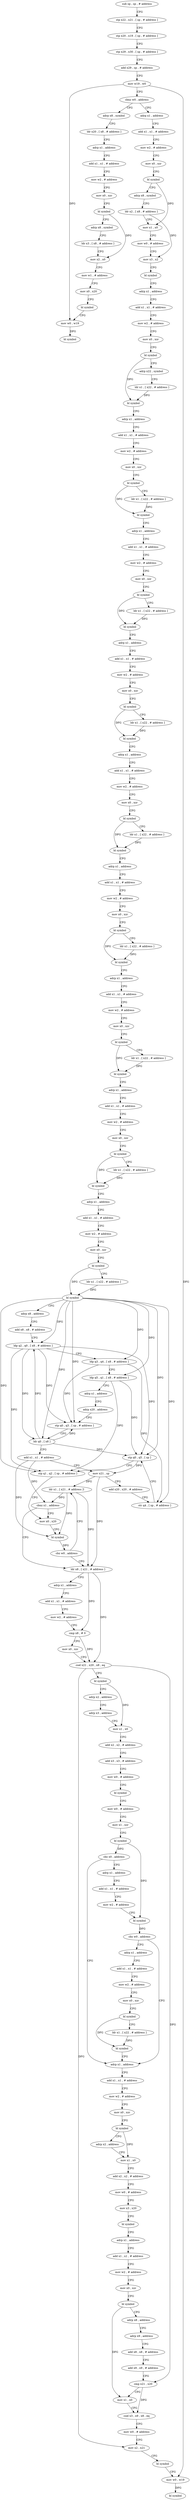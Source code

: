 digraph "func" {
"4201468" [label = "sub sp , sp , # address" ]
"4201472" [label = "stp x22 , x21 , [ sp , # address ]" ]
"4201476" [label = "stp x20 , x19 , [ sp , # address ]" ]
"4201480" [label = "stp x29 , x30 , [ sp , # address ]" ]
"4201484" [label = "add x29 , sp , # address" ]
"4201488" [label = "mov w19 , w0" ]
"4201492" [label = "cbnz w0 , address" ]
"4202112" [label = "adrp x8 , symbol" ]
"4201496" [label = "adrp x1 , address" ]
"4202116" [label = "ldr x20 , [ x8 , # address ]" ]
"4202120" [label = "adrp x1 , address" ]
"4202124" [label = "add x1 , x1 , # address" ]
"4202128" [label = "mov w2 , # address" ]
"4202132" [label = "mov x0 , xzr" ]
"4202136" [label = "bl symbol" ]
"4202140" [label = "adrp x8 , symbol" ]
"4202144" [label = "ldr x3 , [ x8 , # address ]" ]
"4202148" [label = "mov x2 , x0" ]
"4202152" [label = "mov w1 , # address" ]
"4202156" [label = "mov x0 , x20" ]
"4202160" [label = "bl symbol" ]
"4202164" [label = "mov w0 , w19" ]
"4202168" [label = "bl symbol" ]
"4201500" [label = "add x1 , x1 , # address" ]
"4201504" [label = "mov w2 , # address" ]
"4201508" [label = "mov x0 , xzr" ]
"4201512" [label = "bl symbol" ]
"4201516" [label = "adrp x8 , symbol" ]
"4201520" [label = "ldr x2 , [ x8 , # address ]" ]
"4201524" [label = "mov x1 , x0" ]
"4201528" [label = "mov w0 , # address" ]
"4201532" [label = "mov x3 , x2" ]
"4201536" [label = "bl symbol" ]
"4201540" [label = "adrp x1 , address" ]
"4201544" [label = "add x1 , x1 , # address" ]
"4201548" [label = "mov w2 , # address" ]
"4201552" [label = "mov x0 , xzr" ]
"4201556" [label = "bl symbol" ]
"4201560" [label = "adrp x22 , symbol" ]
"4201564" [label = "ldr x1 , [ x22 , # address ]" ]
"4201568" [label = "bl symbol" ]
"4201572" [label = "adrp x1 , address" ]
"4201576" [label = "add x1 , x1 , # address" ]
"4201580" [label = "mov w2 , # address" ]
"4201584" [label = "mov x0 , xzr" ]
"4201588" [label = "bl symbol" ]
"4201592" [label = "ldr x1 , [ x22 , # address ]" ]
"4201596" [label = "bl symbol" ]
"4201600" [label = "adrp x1 , address" ]
"4201604" [label = "add x1 , x1 , # address" ]
"4201608" [label = "mov w2 , # address" ]
"4201612" [label = "mov x0 , xzr" ]
"4201616" [label = "bl symbol" ]
"4201620" [label = "ldr x1 , [ x22 , # address ]" ]
"4201624" [label = "bl symbol" ]
"4201628" [label = "adrp x1 , address" ]
"4201632" [label = "add x1 , x1 , # address" ]
"4201636" [label = "mov w2 , # address" ]
"4201640" [label = "mov x0 , xzr" ]
"4201644" [label = "bl symbol" ]
"4201648" [label = "ldr x1 , [ x22 , # address ]" ]
"4201652" [label = "bl symbol" ]
"4201656" [label = "adrp x1 , address" ]
"4201660" [label = "add x1 , x1 , # address" ]
"4201664" [label = "mov w2 , # address" ]
"4201668" [label = "mov x0 , xzr" ]
"4201672" [label = "bl symbol" ]
"4201676" [label = "ldr x1 , [ x22 , # address ]" ]
"4201680" [label = "bl symbol" ]
"4201684" [label = "adrp x1 , address" ]
"4201688" [label = "add x1 , x1 , # address" ]
"4201692" [label = "mov w2 , # address" ]
"4201696" [label = "mov x0 , xzr" ]
"4201700" [label = "bl symbol" ]
"4201704" [label = "ldr x1 , [ x22 , # address ]" ]
"4201708" [label = "bl symbol" ]
"4201712" [label = "adrp x1 , address" ]
"4201716" [label = "add x1 , x1 , # address" ]
"4201720" [label = "mov w2 , # address" ]
"4201724" [label = "mov x0 , xzr" ]
"4201728" [label = "bl symbol" ]
"4201732" [label = "ldr x1 , [ x22 , # address ]" ]
"4201736" [label = "bl symbol" ]
"4201740" [label = "adrp x1 , address" ]
"4201744" [label = "add x1 , x1 , # address" ]
"4201748" [label = "mov w2 , # address" ]
"4201752" [label = "mov x0 , xzr" ]
"4201756" [label = "bl symbol" ]
"4201760" [label = "ldr x1 , [ x22 , # address ]" ]
"4201764" [label = "bl symbol" ]
"4201768" [label = "adrp x1 , address" ]
"4201772" [label = "add x1 , x1 , # address" ]
"4201776" [label = "mov w2 , # address" ]
"4201780" [label = "mov x0 , xzr" ]
"4201784" [label = "bl symbol" ]
"4201788" [label = "ldr x1 , [ x22 , # address ]" ]
"4201792" [label = "bl symbol" ]
"4201796" [label = "adrp x8 , address" ]
"4201800" [label = "add x8 , x8 , # address" ]
"4201804" [label = "ldp q2 , q0 , [ x8 , # address ]" ]
"4201808" [label = "ldp q3 , q4 , [ x8 , # address ]" ]
"4201812" [label = "ldp q5 , q1 , [ x8 , # address ]" ]
"4201816" [label = "adrp x1 , address" ]
"4201820" [label = "adrp x20 , address" ]
"4201824" [label = "stp q0 , q3 , [ sp , # address ]" ]
"4201828" [label = "ldr q0 , [ x8 ]" ]
"4201832" [label = "add x1 , x1 , # address" ]
"4201836" [label = "mov x21 , sp" ]
"4201840" [label = "add x20 , x20 , # address" ]
"4201844" [label = "str q4 , [ sp , # address ]" ]
"4201848" [label = "stp q0 , q5 , [ sp ]" ]
"4201852" [label = "stp q1 , q2 , [ sp , # address ]" ]
"4201856" [label = "mov x0 , x20" ]
"4201876" [label = "ldr x8 , [ x21 , # address ]" ]
"4201880" [label = "adrp x1 , address" ]
"4201884" [label = "add x1 , x1 , # address" ]
"4201888" [label = "mov w2 , # address" ]
"4201892" [label = "cmp x8 , # 0" ]
"4201896" [label = "mov x0 , xzr" ]
"4201900" [label = "csel x21 , x20 , x8 , eq" ]
"4201904" [label = "bl symbol" ]
"4201908" [label = "adrp x2 , address" ]
"4201912" [label = "adrp x3 , address" ]
"4201916" [label = "mov x1 , x0" ]
"4201920" [label = "add x2 , x2 , # address" ]
"4201924" [label = "add x3 , x3 , # address" ]
"4201928" [label = "mov w0 , # address" ]
"4201932" [label = "bl symbol" ]
"4201936" [label = "mov w0 , # address" ]
"4201940" [label = "mov x1 , xzr" ]
"4201944" [label = "bl symbol" ]
"4201948" [label = "cbz x0 , address" ]
"4202000" [label = "adrp x1 , address" ]
"4201952" [label = "adrp x1 , address" ]
"4201868" [label = "ldr x1 , [ x21 , # address ]!" ]
"4201872" [label = "cbnz x1 , address" ]
"4202004" [label = "add x1 , x1 , # address" ]
"4202008" [label = "mov w2 , # address" ]
"4202012" [label = "mov x0 , xzr" ]
"4202016" [label = "bl symbol" ]
"4202020" [label = "adrp x2 , address" ]
"4202024" [label = "mov x1 , x0" ]
"4202028" [label = "add x2 , x2 , # address" ]
"4202032" [label = "mov w0 , # address" ]
"4202036" [label = "mov x3 , x20" ]
"4202040" [label = "bl symbol" ]
"4202044" [label = "adrp x1 , address" ]
"4202048" [label = "add x1 , x1 , # address" ]
"4202052" [label = "mov w2 , # address" ]
"4202056" [label = "mov x0 , xzr" ]
"4202060" [label = "bl symbol" ]
"4202064" [label = "adrp x8 , address" ]
"4202068" [label = "adrp x9 , address" ]
"4202072" [label = "add x8 , x8 , # address" ]
"4202076" [label = "add x9 , x9 , # address" ]
"4202080" [label = "cmp x21 , x20" ]
"4202084" [label = "mov x1 , x0" ]
"4202088" [label = "csel x3 , x9 , x8 , eq" ]
"4202092" [label = "mov w0 , # address" ]
"4202096" [label = "mov x2 , x21" ]
"4202100" [label = "bl symbol" ]
"4202104" [label = "mov w0 , w19" ]
"4202108" [label = "bl symbol" ]
"4201956" [label = "add x1 , x1 , # address" ]
"4201960" [label = "mov w2 , # address" ]
"4201964" [label = "bl symbol" ]
"4201968" [label = "cbz w0 , address" ]
"4201972" [label = "adrp x1 , address" ]
"4201860" [label = "bl symbol" ]
"4201864" [label = "cbz w0 , address" ]
"4201976" [label = "add x1 , x1 , # address" ]
"4201980" [label = "mov w2 , # address" ]
"4201984" [label = "mov x0 , xzr" ]
"4201988" [label = "bl symbol" ]
"4201992" [label = "ldr x1 , [ x22 , # address ]" ]
"4201996" [label = "bl symbol" ]
"4201468" -> "4201472" [ label = "CFG" ]
"4201472" -> "4201476" [ label = "CFG" ]
"4201476" -> "4201480" [ label = "CFG" ]
"4201480" -> "4201484" [ label = "CFG" ]
"4201484" -> "4201488" [ label = "CFG" ]
"4201488" -> "4201492" [ label = "CFG" ]
"4201488" -> "4202164" [ label = "DFG" ]
"4201488" -> "4202104" [ label = "DFG" ]
"4201492" -> "4202112" [ label = "CFG" ]
"4201492" -> "4201496" [ label = "CFG" ]
"4202112" -> "4202116" [ label = "CFG" ]
"4201496" -> "4201500" [ label = "CFG" ]
"4202116" -> "4202120" [ label = "CFG" ]
"4202120" -> "4202124" [ label = "CFG" ]
"4202124" -> "4202128" [ label = "CFG" ]
"4202128" -> "4202132" [ label = "CFG" ]
"4202132" -> "4202136" [ label = "CFG" ]
"4202136" -> "4202140" [ label = "CFG" ]
"4202136" -> "4202148" [ label = "DFG" ]
"4202140" -> "4202144" [ label = "CFG" ]
"4202144" -> "4202148" [ label = "CFG" ]
"4202148" -> "4202152" [ label = "CFG" ]
"4202152" -> "4202156" [ label = "CFG" ]
"4202156" -> "4202160" [ label = "CFG" ]
"4202160" -> "4202164" [ label = "CFG" ]
"4202164" -> "4202168" [ label = "DFG" ]
"4201500" -> "4201504" [ label = "CFG" ]
"4201504" -> "4201508" [ label = "CFG" ]
"4201508" -> "4201512" [ label = "CFG" ]
"4201512" -> "4201516" [ label = "CFG" ]
"4201512" -> "4201524" [ label = "DFG" ]
"4201516" -> "4201520" [ label = "CFG" ]
"4201520" -> "4201524" [ label = "CFG" ]
"4201520" -> "4201532" [ label = "DFG" ]
"4201524" -> "4201528" [ label = "CFG" ]
"4201528" -> "4201532" [ label = "CFG" ]
"4201532" -> "4201536" [ label = "CFG" ]
"4201536" -> "4201540" [ label = "CFG" ]
"4201540" -> "4201544" [ label = "CFG" ]
"4201544" -> "4201548" [ label = "CFG" ]
"4201548" -> "4201552" [ label = "CFG" ]
"4201552" -> "4201556" [ label = "CFG" ]
"4201556" -> "4201560" [ label = "CFG" ]
"4201556" -> "4201568" [ label = "DFG" ]
"4201560" -> "4201564" [ label = "CFG" ]
"4201564" -> "4201568" [ label = "DFG" ]
"4201568" -> "4201572" [ label = "CFG" ]
"4201572" -> "4201576" [ label = "CFG" ]
"4201576" -> "4201580" [ label = "CFG" ]
"4201580" -> "4201584" [ label = "CFG" ]
"4201584" -> "4201588" [ label = "CFG" ]
"4201588" -> "4201592" [ label = "CFG" ]
"4201588" -> "4201596" [ label = "DFG" ]
"4201592" -> "4201596" [ label = "DFG" ]
"4201596" -> "4201600" [ label = "CFG" ]
"4201600" -> "4201604" [ label = "CFG" ]
"4201604" -> "4201608" [ label = "CFG" ]
"4201608" -> "4201612" [ label = "CFG" ]
"4201612" -> "4201616" [ label = "CFG" ]
"4201616" -> "4201620" [ label = "CFG" ]
"4201616" -> "4201624" [ label = "DFG" ]
"4201620" -> "4201624" [ label = "DFG" ]
"4201624" -> "4201628" [ label = "CFG" ]
"4201628" -> "4201632" [ label = "CFG" ]
"4201632" -> "4201636" [ label = "CFG" ]
"4201636" -> "4201640" [ label = "CFG" ]
"4201640" -> "4201644" [ label = "CFG" ]
"4201644" -> "4201648" [ label = "CFG" ]
"4201644" -> "4201652" [ label = "DFG" ]
"4201648" -> "4201652" [ label = "DFG" ]
"4201652" -> "4201656" [ label = "CFG" ]
"4201656" -> "4201660" [ label = "CFG" ]
"4201660" -> "4201664" [ label = "CFG" ]
"4201664" -> "4201668" [ label = "CFG" ]
"4201668" -> "4201672" [ label = "CFG" ]
"4201672" -> "4201676" [ label = "CFG" ]
"4201672" -> "4201680" [ label = "DFG" ]
"4201676" -> "4201680" [ label = "DFG" ]
"4201680" -> "4201684" [ label = "CFG" ]
"4201684" -> "4201688" [ label = "CFG" ]
"4201688" -> "4201692" [ label = "CFG" ]
"4201692" -> "4201696" [ label = "CFG" ]
"4201696" -> "4201700" [ label = "CFG" ]
"4201700" -> "4201704" [ label = "CFG" ]
"4201700" -> "4201708" [ label = "DFG" ]
"4201704" -> "4201708" [ label = "DFG" ]
"4201708" -> "4201712" [ label = "CFG" ]
"4201712" -> "4201716" [ label = "CFG" ]
"4201716" -> "4201720" [ label = "CFG" ]
"4201720" -> "4201724" [ label = "CFG" ]
"4201724" -> "4201728" [ label = "CFG" ]
"4201728" -> "4201732" [ label = "CFG" ]
"4201728" -> "4201736" [ label = "DFG" ]
"4201732" -> "4201736" [ label = "DFG" ]
"4201736" -> "4201740" [ label = "CFG" ]
"4201740" -> "4201744" [ label = "CFG" ]
"4201744" -> "4201748" [ label = "CFG" ]
"4201748" -> "4201752" [ label = "CFG" ]
"4201752" -> "4201756" [ label = "CFG" ]
"4201756" -> "4201760" [ label = "CFG" ]
"4201756" -> "4201764" [ label = "DFG" ]
"4201760" -> "4201764" [ label = "DFG" ]
"4201764" -> "4201768" [ label = "CFG" ]
"4201768" -> "4201772" [ label = "CFG" ]
"4201772" -> "4201776" [ label = "CFG" ]
"4201776" -> "4201780" [ label = "CFG" ]
"4201780" -> "4201784" [ label = "CFG" ]
"4201784" -> "4201788" [ label = "CFG" ]
"4201784" -> "4201792" [ label = "DFG" ]
"4201788" -> "4201792" [ label = "DFG" ]
"4201792" -> "4201796" [ label = "CFG" ]
"4201792" -> "4201804" [ label = "DFG" ]
"4201792" -> "4201824" [ label = "DFG" ]
"4201792" -> "4201828" [ label = "DFG" ]
"4201792" -> "4201848" [ label = "DFG" ]
"4201792" -> "4201812" [ label = "DFG" ]
"4201792" -> "4201852" [ label = "DFG" ]
"4201792" -> "4201808" [ label = "DFG" ]
"4201792" -> "4201844" [ label = "DFG" ]
"4201796" -> "4201800" [ label = "CFG" ]
"4201800" -> "4201804" [ label = "CFG" ]
"4201804" -> "4201808" [ label = "CFG" ]
"4201804" -> "4201824" [ label = "DFG" ]
"4201804" -> "4201828" [ label = "DFG" ]
"4201804" -> "4201848" [ label = "DFG" ]
"4201804" -> "4201852" [ label = "DFG" ]
"4201808" -> "4201812" [ label = "CFG" ]
"4201808" -> "4201824" [ label = "DFG" ]
"4201808" -> "4201844" [ label = "DFG" ]
"4201812" -> "4201816" [ label = "CFG" ]
"4201812" -> "4201848" [ label = "DFG" ]
"4201812" -> "4201852" [ label = "DFG" ]
"4201816" -> "4201820" [ label = "CFG" ]
"4201820" -> "4201824" [ label = "CFG" ]
"4201824" -> "4201828" [ label = "CFG" ]
"4201828" -> "4201832" [ label = "CFG" ]
"4201828" -> "4201804" [ label = "DFG" ]
"4201828" -> "4201824" [ label = "DFG" ]
"4201828" -> "4201848" [ label = "DFG" ]
"4201832" -> "4201836" [ label = "CFG" ]
"4201832" -> "4201860" [ label = "DFG" ]
"4201832" -> "4201872" [ label = "DFG" ]
"4201836" -> "4201840" [ label = "CFG" ]
"4201836" -> "4201876" [ label = "DFG" ]
"4201836" -> "4201868" [ label = "DFG" ]
"4201840" -> "4201844" [ label = "CFG" ]
"4201844" -> "4201848" [ label = "CFG" ]
"4201848" -> "4201852" [ label = "CFG" ]
"4201848" -> "4201836" [ label = "DFG" ]
"4201852" -> "4201856" [ label = "CFG" ]
"4201856" -> "4201860" [ label = "CFG" ]
"4201876" -> "4201880" [ label = "CFG" ]
"4201876" -> "4201892" [ label = "DFG" ]
"4201876" -> "4201900" [ label = "DFG" ]
"4201880" -> "4201884" [ label = "CFG" ]
"4201884" -> "4201888" [ label = "CFG" ]
"4201888" -> "4201892" [ label = "CFG" ]
"4201892" -> "4201896" [ label = "CFG" ]
"4201892" -> "4201900" [ label = "DFG" ]
"4201896" -> "4201900" [ label = "CFG" ]
"4201900" -> "4201904" [ label = "CFG" ]
"4201900" -> "4202080" [ label = "DFG" ]
"4201900" -> "4202096" [ label = "DFG" ]
"4201904" -> "4201908" [ label = "CFG" ]
"4201904" -> "4201916" [ label = "DFG" ]
"4201908" -> "4201912" [ label = "CFG" ]
"4201912" -> "4201916" [ label = "CFG" ]
"4201916" -> "4201920" [ label = "CFG" ]
"4201920" -> "4201924" [ label = "CFG" ]
"4201924" -> "4201928" [ label = "CFG" ]
"4201928" -> "4201932" [ label = "CFG" ]
"4201932" -> "4201936" [ label = "CFG" ]
"4201936" -> "4201940" [ label = "CFG" ]
"4201940" -> "4201944" [ label = "CFG" ]
"4201944" -> "4201948" [ label = "DFG" ]
"4201944" -> "4201964" [ label = "DFG" ]
"4201948" -> "4202000" [ label = "CFG" ]
"4201948" -> "4201952" [ label = "CFG" ]
"4202000" -> "4202004" [ label = "CFG" ]
"4201952" -> "4201956" [ label = "CFG" ]
"4201868" -> "4201872" [ label = "DFG" ]
"4201868" -> "4201860" [ label = "DFG" ]
"4201868" -> "4201876" [ label = "DFG" ]
"4201872" -> "4201856" [ label = "CFG" ]
"4201872" -> "4201876" [ label = "CFG" ]
"4202004" -> "4202008" [ label = "CFG" ]
"4202008" -> "4202012" [ label = "CFG" ]
"4202012" -> "4202016" [ label = "CFG" ]
"4202016" -> "4202020" [ label = "CFG" ]
"4202016" -> "4202024" [ label = "DFG" ]
"4202020" -> "4202024" [ label = "CFG" ]
"4202024" -> "4202028" [ label = "CFG" ]
"4202028" -> "4202032" [ label = "CFG" ]
"4202032" -> "4202036" [ label = "CFG" ]
"4202036" -> "4202040" [ label = "CFG" ]
"4202040" -> "4202044" [ label = "CFG" ]
"4202044" -> "4202048" [ label = "CFG" ]
"4202048" -> "4202052" [ label = "CFG" ]
"4202052" -> "4202056" [ label = "CFG" ]
"4202056" -> "4202060" [ label = "CFG" ]
"4202060" -> "4202064" [ label = "CFG" ]
"4202060" -> "4202084" [ label = "DFG" ]
"4202064" -> "4202068" [ label = "CFG" ]
"4202068" -> "4202072" [ label = "CFG" ]
"4202072" -> "4202076" [ label = "CFG" ]
"4202076" -> "4202080" [ label = "CFG" ]
"4202080" -> "4202084" [ label = "CFG" ]
"4202080" -> "4202088" [ label = "DFG" ]
"4202084" -> "4202088" [ label = "CFG" ]
"4202088" -> "4202092" [ label = "CFG" ]
"4202092" -> "4202096" [ label = "CFG" ]
"4202096" -> "4202100" [ label = "CFG" ]
"4202100" -> "4202104" [ label = "CFG" ]
"4202104" -> "4202108" [ label = "DFG" ]
"4201956" -> "4201960" [ label = "CFG" ]
"4201960" -> "4201964" [ label = "CFG" ]
"4201964" -> "4201968" [ label = "DFG" ]
"4201968" -> "4202000" [ label = "CFG" ]
"4201968" -> "4201972" [ label = "CFG" ]
"4201972" -> "4201976" [ label = "CFG" ]
"4201860" -> "4201864" [ label = "DFG" ]
"4201864" -> "4201876" [ label = "CFG" ]
"4201864" -> "4201868" [ label = "CFG" ]
"4201976" -> "4201980" [ label = "CFG" ]
"4201980" -> "4201984" [ label = "CFG" ]
"4201984" -> "4201988" [ label = "CFG" ]
"4201988" -> "4201992" [ label = "CFG" ]
"4201988" -> "4201996" [ label = "DFG" ]
"4201992" -> "4201996" [ label = "DFG" ]
"4201996" -> "4202000" [ label = "CFG" ]
}
